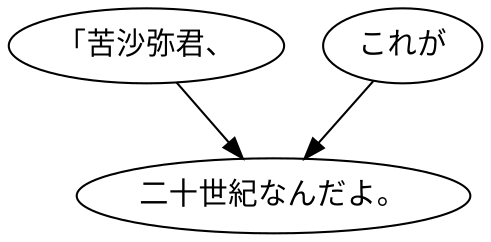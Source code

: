 digraph graph3821 {
	node0 [label="「苦沙弥君、"];
	node1 [label="これが"];
	node2 [label="二十世紀なんだよ。"];
	node0 -> node2;
	node1 -> node2;
}
